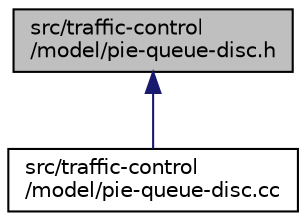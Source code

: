 digraph "src/traffic-control/model/pie-queue-disc.h"
{
 // LATEX_PDF_SIZE
  edge [fontname="Helvetica",fontsize="10",labelfontname="Helvetica",labelfontsize="10"];
  node [fontname="Helvetica",fontsize="10",shape=record];
  Node1 [label="src/traffic-control\l/model/pie-queue-disc.h",height=0.2,width=0.4,color="black", fillcolor="grey75", style="filled", fontcolor="black",tooltip=" "];
  Node1 -> Node2 [dir="back",color="midnightblue",fontsize="10",style="solid",fontname="Helvetica"];
  Node2 [label="src/traffic-control\l/model/pie-queue-disc.cc",height=0.2,width=0.4,color="black", fillcolor="white", style="filled",URL="$pie-queue-disc_8cc.html",tooltip=" "];
}
